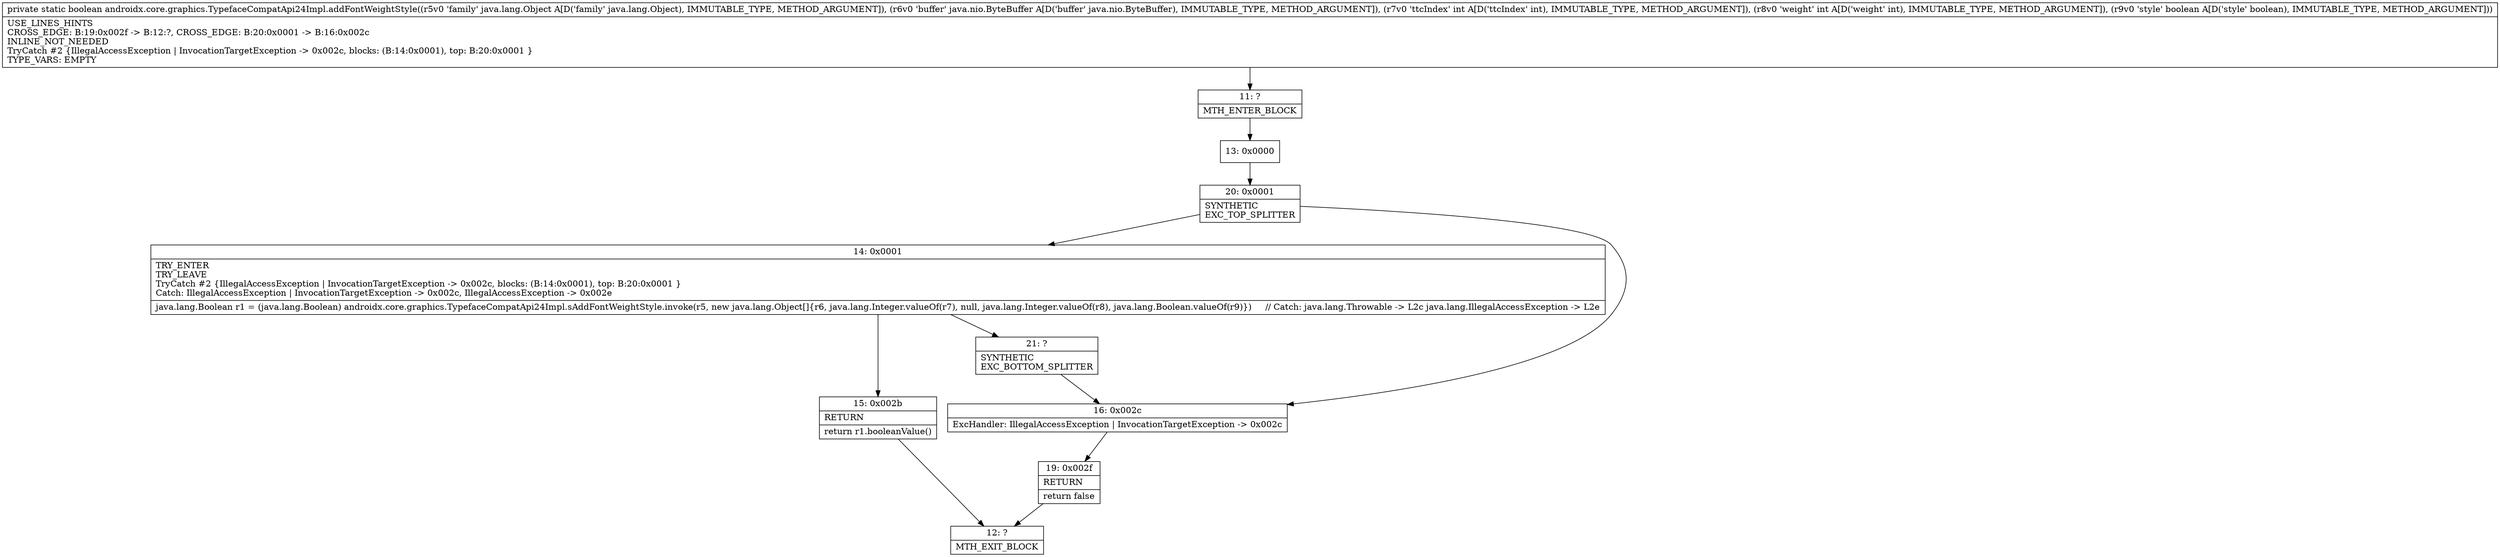 digraph "CFG forandroidx.core.graphics.TypefaceCompatApi24Impl.addFontWeightStyle(Ljava\/lang\/Object;Ljava\/nio\/ByteBuffer;IIZ)Z" {
Node_11 [shape=record,label="{11\:\ ?|MTH_ENTER_BLOCK\l}"];
Node_13 [shape=record,label="{13\:\ 0x0000}"];
Node_20 [shape=record,label="{20\:\ 0x0001|SYNTHETIC\lEXC_TOP_SPLITTER\l}"];
Node_14 [shape=record,label="{14\:\ 0x0001|TRY_ENTER\lTRY_LEAVE\lTryCatch #2 \{IllegalAccessException \| InvocationTargetException \-\> 0x002c, blocks: (B:14:0x0001), top: B:20:0x0001 \}\lCatch: IllegalAccessException \| InvocationTargetException \-\> 0x002c, IllegalAccessException \-\> 0x002e\l|java.lang.Boolean r1 = (java.lang.Boolean) androidx.core.graphics.TypefaceCompatApi24Impl.sAddFontWeightStyle.invoke(r5, new java.lang.Object[]\{r6, java.lang.Integer.valueOf(r7), null, java.lang.Integer.valueOf(r8), java.lang.Boolean.valueOf(r9)\})     \/\/ Catch: java.lang.Throwable \-\> L2c java.lang.IllegalAccessException \-\> L2e\l}"];
Node_15 [shape=record,label="{15\:\ 0x002b|RETURN\l|return r1.booleanValue()\l}"];
Node_12 [shape=record,label="{12\:\ ?|MTH_EXIT_BLOCK\l}"];
Node_21 [shape=record,label="{21\:\ ?|SYNTHETIC\lEXC_BOTTOM_SPLITTER\l}"];
Node_16 [shape=record,label="{16\:\ 0x002c|ExcHandler: IllegalAccessException \| InvocationTargetException \-\> 0x002c\l}"];
Node_19 [shape=record,label="{19\:\ 0x002f|RETURN\l|return false\l}"];
MethodNode[shape=record,label="{private static boolean androidx.core.graphics.TypefaceCompatApi24Impl.addFontWeightStyle((r5v0 'family' java.lang.Object A[D('family' java.lang.Object), IMMUTABLE_TYPE, METHOD_ARGUMENT]), (r6v0 'buffer' java.nio.ByteBuffer A[D('buffer' java.nio.ByteBuffer), IMMUTABLE_TYPE, METHOD_ARGUMENT]), (r7v0 'ttcIndex' int A[D('ttcIndex' int), IMMUTABLE_TYPE, METHOD_ARGUMENT]), (r8v0 'weight' int A[D('weight' int), IMMUTABLE_TYPE, METHOD_ARGUMENT]), (r9v0 'style' boolean A[D('style' boolean), IMMUTABLE_TYPE, METHOD_ARGUMENT]))  | USE_LINES_HINTS\lCROSS_EDGE: B:19:0x002f \-\> B:12:?, CROSS_EDGE: B:20:0x0001 \-\> B:16:0x002c\lINLINE_NOT_NEEDED\lTryCatch #2 \{IllegalAccessException \| InvocationTargetException \-\> 0x002c, blocks: (B:14:0x0001), top: B:20:0x0001 \}\lTYPE_VARS: EMPTY\l}"];
MethodNode -> Node_11;Node_11 -> Node_13;
Node_13 -> Node_20;
Node_20 -> Node_14;
Node_20 -> Node_16;
Node_14 -> Node_15;
Node_14 -> Node_21;
Node_15 -> Node_12;
Node_21 -> Node_16;
Node_16 -> Node_19;
Node_19 -> Node_12;
}

